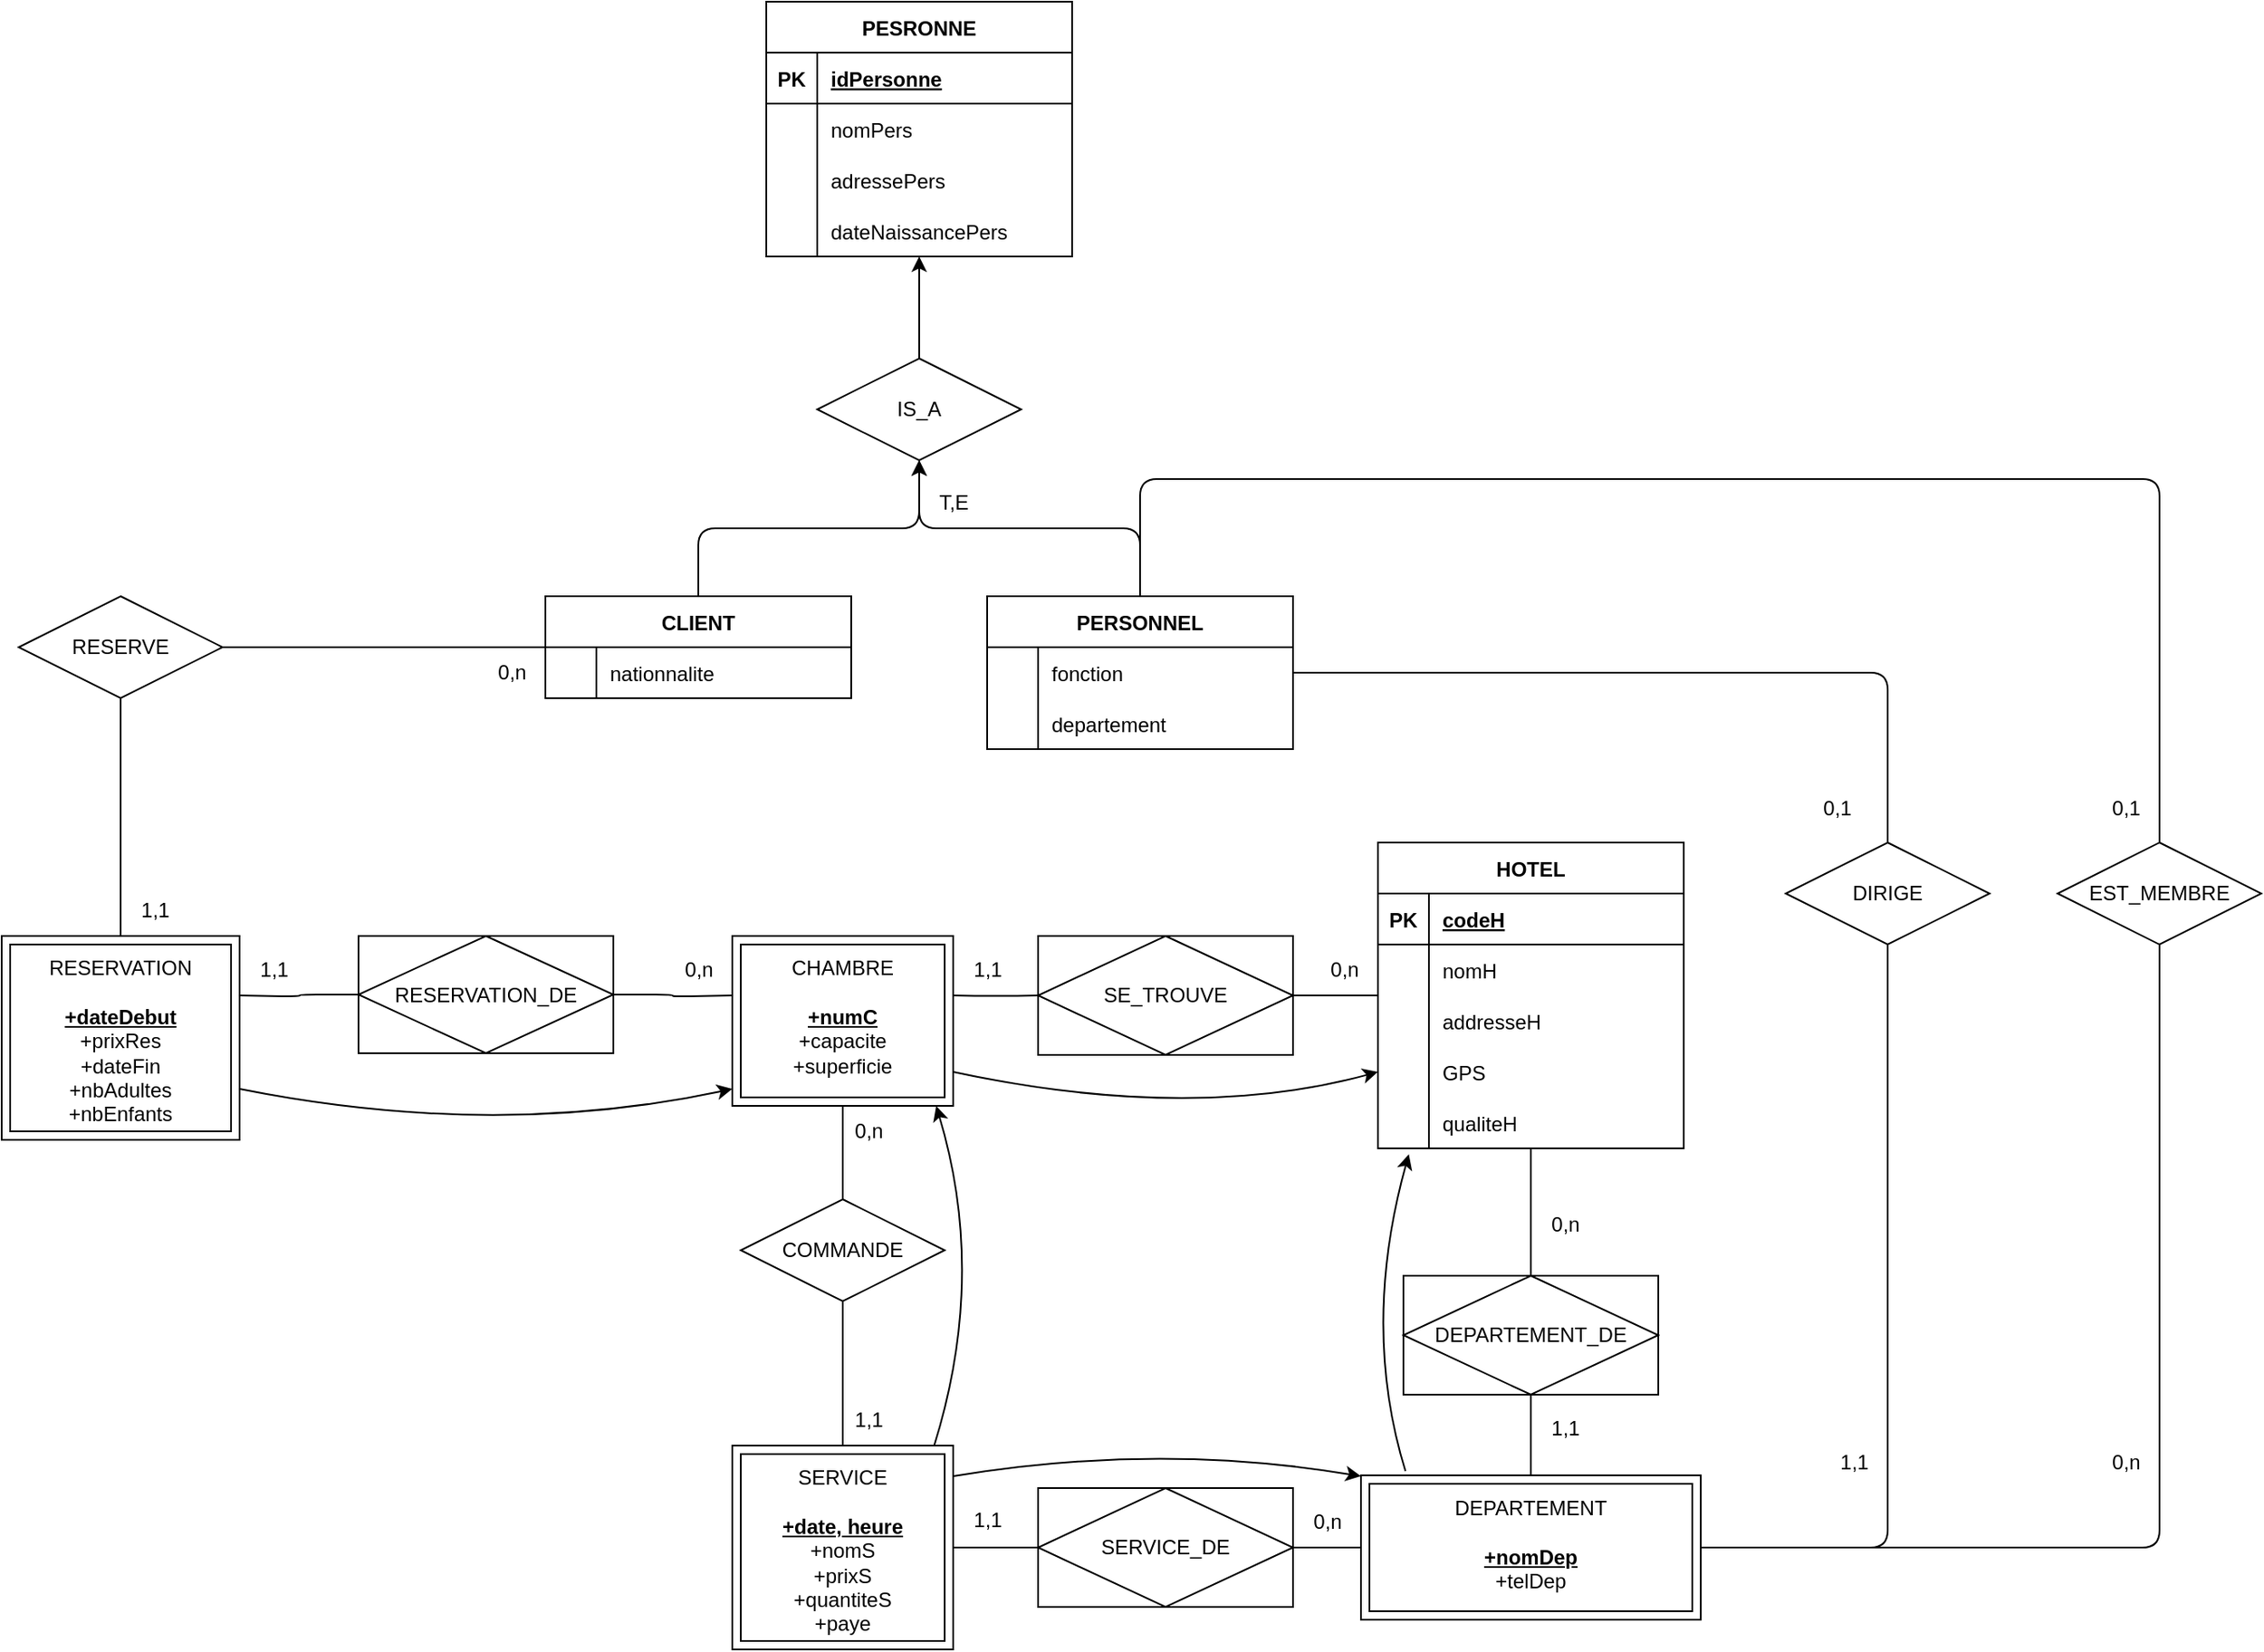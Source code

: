 <mxfile><diagram id="QWNcq-WvawGQkXCSm3Km" name="Page-1"><mxGraphModel dx="1319" dy="417" grid="1" gridSize="10" guides="1" tooltips="1" connect="1" arrows="1" fold="1" page="1" pageScale="1" pageWidth="850" pageHeight="1100" math="0" shadow="0"><root><mxCell id="0"/><mxCell id="1" parent="0"/><mxCell id="20" value="PESRONNE" style="shape=table;startSize=30;container=1;collapsible=1;childLayout=tableLayout;fixedRows=1;rowLines=0;fontStyle=1;align=center;resizeLast=1;" parent="1" vertex="1"><mxGeometry x="30" y="130" width="180" height="150" as="geometry"/></mxCell><mxCell id="21" value="" style="shape=tableRow;horizontal=0;startSize=0;swimlaneHead=0;swimlaneBody=0;fillColor=none;collapsible=0;dropTarget=0;points=[[0,0.5],[1,0.5]];portConstraint=eastwest;top=0;left=0;right=0;bottom=1;" parent="20" vertex="1"><mxGeometry y="30" width="180" height="30" as="geometry"/></mxCell><mxCell id="22" value="PK" style="shape=partialRectangle;connectable=0;fillColor=none;top=0;left=0;bottom=0;right=0;fontStyle=1;overflow=hidden;" parent="21" vertex="1"><mxGeometry width="30" height="30" as="geometry"><mxRectangle width="30" height="30" as="alternateBounds"/></mxGeometry></mxCell><mxCell id="23" value="idPersonne" style="shape=partialRectangle;connectable=0;fillColor=none;top=0;left=0;bottom=0;right=0;align=left;spacingLeft=6;fontStyle=5;overflow=hidden;" parent="21" vertex="1"><mxGeometry x="30" width="150" height="30" as="geometry"><mxRectangle width="150" height="30" as="alternateBounds"/></mxGeometry></mxCell><mxCell id="24" value="" style="shape=tableRow;horizontal=0;startSize=0;swimlaneHead=0;swimlaneBody=0;fillColor=none;collapsible=0;dropTarget=0;points=[[0,0.5],[1,0.5]];portConstraint=eastwest;top=0;left=0;right=0;bottom=0;" parent="20" vertex="1"><mxGeometry y="60" width="180" height="30" as="geometry"/></mxCell><mxCell id="25" value="" style="shape=partialRectangle;connectable=0;fillColor=none;top=0;left=0;bottom=0;right=0;editable=1;overflow=hidden;" parent="24" vertex="1"><mxGeometry width="30" height="30" as="geometry"><mxRectangle width="30" height="30" as="alternateBounds"/></mxGeometry></mxCell><mxCell id="26" value="nomPers" style="shape=partialRectangle;connectable=0;fillColor=none;top=0;left=0;bottom=0;right=0;align=left;spacingLeft=6;overflow=hidden;" parent="24" vertex="1"><mxGeometry x="30" width="150" height="30" as="geometry"><mxRectangle width="150" height="30" as="alternateBounds"/></mxGeometry></mxCell><mxCell id="27" value="" style="shape=tableRow;horizontal=0;startSize=0;swimlaneHead=0;swimlaneBody=0;fillColor=none;collapsible=0;dropTarget=0;points=[[0,0.5],[1,0.5]];portConstraint=eastwest;top=0;left=0;right=0;bottom=0;" parent="20" vertex="1"><mxGeometry y="90" width="180" height="30" as="geometry"/></mxCell><mxCell id="28" value="" style="shape=partialRectangle;connectable=0;fillColor=none;top=0;left=0;bottom=0;right=0;editable=1;overflow=hidden;" parent="27" vertex="1"><mxGeometry width="30" height="30" as="geometry"><mxRectangle width="30" height="30" as="alternateBounds"/></mxGeometry></mxCell><mxCell id="29" value="adressePers" style="shape=partialRectangle;connectable=0;fillColor=none;top=0;left=0;bottom=0;right=0;align=left;spacingLeft=6;overflow=hidden;" parent="27" vertex="1"><mxGeometry x="30" width="150" height="30" as="geometry"><mxRectangle width="150" height="30" as="alternateBounds"/></mxGeometry></mxCell><mxCell id="30" value="" style="shape=tableRow;horizontal=0;startSize=0;swimlaneHead=0;swimlaneBody=0;fillColor=none;collapsible=0;dropTarget=0;points=[[0,0.5],[1,0.5]];portConstraint=eastwest;top=0;left=0;right=0;bottom=0;" parent="20" vertex="1"><mxGeometry y="120" width="180" height="30" as="geometry"/></mxCell><mxCell id="31" value="" style="shape=partialRectangle;connectable=0;fillColor=none;top=0;left=0;bottom=0;right=0;editable=1;overflow=hidden;" parent="30" vertex="1"><mxGeometry width="30" height="30" as="geometry"><mxRectangle width="30" height="30" as="alternateBounds"/></mxGeometry></mxCell><mxCell id="32" value="dateNaissancePers" style="shape=partialRectangle;connectable=0;fillColor=none;top=0;left=0;bottom=0;right=0;align=left;spacingLeft=6;overflow=hidden;" parent="30" vertex="1"><mxGeometry x="30" width="150" height="30" as="geometry"><mxRectangle width="150" height="30" as="alternateBounds"/></mxGeometry></mxCell><mxCell id="34" style="edgeStyle=orthogonalEdgeStyle;html=1;" parent="1" source="33" target="20" edge="1"><mxGeometry relative="1" as="geometry"/></mxCell><mxCell id="33" value="IS_A" style="shape=rhombus;perimeter=rhombusPerimeter;whiteSpace=wrap;html=1;align=center;" parent="1" vertex="1"><mxGeometry x="60" y="340" width="120" height="60" as="geometry"/></mxCell><mxCell id="77" style="edgeStyle=orthogonalEdgeStyle;html=1;" parent="1" source="35" target="33" edge="1"><mxGeometry relative="1" as="geometry"/></mxCell><mxCell id="121" style="edgeStyle=orthogonalEdgeStyle;html=1;endArrow=none;endFill=0;" parent="1" source="35" target="120" edge="1"><mxGeometry relative="1" as="geometry"/></mxCell><mxCell id="35" value="CLIENT" style="shape=table;startSize=30;container=1;collapsible=1;childLayout=tableLayout;fixedRows=1;rowLines=0;fontStyle=1;align=center;resizeLast=1;" parent="1" vertex="1"><mxGeometry x="-100" y="480" width="180" height="60" as="geometry"/></mxCell><mxCell id="45" value="" style="shape=tableRow;horizontal=0;startSize=0;swimlaneHead=0;swimlaneBody=0;fillColor=none;collapsible=0;dropTarget=0;points=[[0,0.5],[1,0.5]];portConstraint=eastwest;top=0;left=0;right=0;bottom=0;" parent="35" vertex="1"><mxGeometry y="30" width="180" height="30" as="geometry"/></mxCell><mxCell id="46" value="" style="shape=partialRectangle;connectable=0;fillColor=none;top=0;left=0;bottom=0;right=0;editable=1;overflow=hidden;" parent="45" vertex="1"><mxGeometry width="30" height="30" as="geometry"><mxRectangle width="30" height="30" as="alternateBounds"/></mxGeometry></mxCell><mxCell id="47" value="nationnalite" style="shape=partialRectangle;connectable=0;fillColor=none;top=0;left=0;bottom=0;right=0;align=left;spacingLeft=6;overflow=hidden;" parent="45" vertex="1"><mxGeometry x="30" width="150" height="30" as="geometry"><mxRectangle width="150" height="30" as="alternateBounds"/></mxGeometry></mxCell><mxCell id="78" style="edgeStyle=orthogonalEdgeStyle;html=1;" parent="1" source="64" target="33" edge="1"><mxGeometry relative="1" as="geometry"/></mxCell><mxCell id="210" style="edgeStyle=orthogonalEdgeStyle;html=1;fontSize=12;endArrow=none;endFill=0;" parent="1" source="64" target="207" edge="1"><mxGeometry relative="1" as="geometry"/></mxCell><mxCell id="235" style="edgeStyle=orthogonalEdgeStyle;html=1;fontSize=12;endArrow=none;endFill=0;" parent="1" edge="1"><mxGeometry relative="1" as="geometry"><mxPoint x="250" y="481" as="sourcePoint"/><mxPoint x="850" y="626" as="targetPoint"/><Array as="points"><mxPoint x="250" y="411"/><mxPoint x="850" y="411"/></Array></mxGeometry></mxCell><mxCell id="64" value="PERSONNEL" style="shape=table;startSize=30;container=1;collapsible=1;childLayout=tableLayout;fixedRows=1;rowLines=0;fontStyle=1;align=center;resizeLast=1;" parent="1" vertex="1"><mxGeometry x="160" y="480" width="180" height="90" as="geometry"/></mxCell><mxCell id="65" value="" style="shape=tableRow;horizontal=0;startSize=0;swimlaneHead=0;swimlaneBody=0;fillColor=none;collapsible=0;dropTarget=0;points=[[0,0.5],[1,0.5]];portConstraint=eastwest;top=0;left=0;right=0;bottom=0;" parent="64" vertex="1"><mxGeometry y="30" width="180" height="30" as="geometry"/></mxCell><mxCell id="66" value="" style="shape=partialRectangle;connectable=0;fillColor=none;top=0;left=0;bottom=0;right=0;editable=1;overflow=hidden;" parent="65" vertex="1"><mxGeometry width="30" height="30" as="geometry"><mxRectangle width="30" height="30" as="alternateBounds"/></mxGeometry></mxCell><mxCell id="67" value="fonction" style="shape=partialRectangle;connectable=0;fillColor=none;top=0;left=0;bottom=0;right=0;align=left;spacingLeft=6;overflow=hidden;" parent="65" vertex="1"><mxGeometry x="30" width="150" height="30" as="geometry"><mxRectangle width="150" height="30" as="alternateBounds"/></mxGeometry></mxCell><mxCell id="74" value="" style="shape=tableRow;horizontal=0;startSize=0;swimlaneHead=0;swimlaneBody=0;fillColor=none;collapsible=0;dropTarget=0;points=[[0,0.5],[1,0.5]];portConstraint=eastwest;top=0;left=0;right=0;bottom=0;" parent="64" vertex="1"><mxGeometry y="60" width="180" height="30" as="geometry"/></mxCell><mxCell id="75" value="" style="shape=partialRectangle;connectable=0;fillColor=none;top=0;left=0;bottom=0;right=0;editable=1;overflow=hidden;" parent="74" vertex="1"><mxGeometry width="30" height="30" as="geometry"><mxRectangle width="30" height="30" as="alternateBounds"/></mxGeometry></mxCell><mxCell id="76" value="departement" style="shape=partialRectangle;connectable=0;fillColor=none;top=0;left=0;bottom=0;right=0;align=left;spacingLeft=6;overflow=hidden;" parent="74" vertex="1"><mxGeometry x="30" width="150" height="30" as="geometry"><mxRectangle width="150" height="30" as="alternateBounds"/></mxGeometry></mxCell><mxCell id="81" value="T,E" style="text;html=1;align=center;verticalAlign=middle;resizable=0;points=[];autosize=1;strokeColor=none;fillColor=none;" parent="1" vertex="1"><mxGeometry x="120" y="410" width="40" height="30" as="geometry"/></mxCell><mxCell id="183" style="edgeStyle=orthogonalEdgeStyle;curved=1;html=1;fontSize=12;endArrow=none;endFill=0;" parent="1" source="120" target="143" edge="1"><mxGeometry relative="1" as="geometry"/></mxCell><mxCell id="120" value="RESERVE" style="shape=rhombus;perimeter=rhombusPerimeter;whiteSpace=wrap;html=1;align=center;" parent="1" vertex="1"><mxGeometry x="-410" y="480" width="120" height="60" as="geometry"/></mxCell><mxCell id="189" style="edgeStyle=orthogonalEdgeStyle;curved=1;html=1;fontSize=12;endArrow=none;endFill=0;" parent="1" target="179" edge="1"><mxGeometry relative="1" as="geometry"><mxPoint x="140.0" y="715" as="sourcePoint"/></mxGeometry></mxCell><mxCell id="195" style="edgeStyle=orthogonalEdgeStyle;curved=1;html=1;fontSize=12;endArrow=none;endFill=0;" parent="1" source="141" target="194" edge="1"><mxGeometry relative="1" as="geometry"/></mxCell><mxCell id="141" value="CHAMBRE&lt;br style=&quot;font-size: 12px;&quot;&gt;&lt;br style=&quot;font-size: 12px;&quot;&gt;&lt;u&gt;&lt;b style=&quot;font-size: 12px;&quot;&gt;+numC&lt;/b&gt;&lt;br style=&quot;font-size: 12px;&quot;&gt;&lt;/u&gt;+capacite&lt;br style=&quot;font-size: 12px;&quot;&gt;+superficie" style="shape=ext;margin=3;double=1;whiteSpace=wrap;html=1;align=center;fillColor=none;verticalAlign=top;fontSize=12;" parent="1" vertex="1"><mxGeometry x="10" y="680" width="130" height="100" as="geometry"/></mxCell><mxCell id="145" style="edgeStyle=orthogonalEdgeStyle;html=1;fontSize=12;endArrow=none;endFill=0;" parent="1" target="144" edge="1"><mxGeometry relative="1" as="geometry"><mxPoint x="-280" y="715.059" as="sourcePoint"/></mxGeometry></mxCell><mxCell id="143" value="RESERVATION&lt;br style=&quot;font-size: 12px;&quot;&gt;&lt;br style=&quot;font-size: 12px;&quot;&gt;&lt;b style=&quot;font-size: 12px;&quot;&gt;&lt;u&gt;+dateDebut&lt;/u&gt;&lt;/b&gt;&lt;br style=&quot;font-size: 12px;&quot;&gt;+prixRes&lt;br style=&quot;font-size: 12px;&quot;&gt;+dateFin&lt;br&gt;+nbAdultes&lt;br&gt;+nbEnfants" style="shape=ext;margin=3;double=1;whiteSpace=wrap;html=1;align=center;fillColor=none;verticalAlign=top;fontSize=12;" parent="1" vertex="1"><mxGeometry x="-420" y="680" width="140" height="120" as="geometry"/></mxCell><mxCell id="146" style="edgeStyle=orthogonalEdgeStyle;html=1;fontSize=12;endArrow=none;endFill=0;" parent="1" source="144" edge="1"><mxGeometry relative="1" as="geometry"><mxPoint x="10" y="715.059" as="targetPoint"/></mxGeometry></mxCell><mxCell id="144" value="RESERVATION_DE" style="shape=associativeEntity;whiteSpace=wrap;html=1;align=center;fontSize=12;fillColor=none;" parent="1" vertex="1"><mxGeometry x="-210" y="680" width="150" height="69" as="geometry"/></mxCell><mxCell id="154" value="HOTEL" style="shape=table;startSize=30;container=1;collapsible=1;childLayout=tableLayout;fixedRows=1;rowLines=0;fontStyle=1;align=center;resizeLast=1;" parent="1" vertex="1"><mxGeometry x="390" y="625" width="180" height="180" as="geometry"/></mxCell><mxCell id="155" value="" style="shape=tableRow;horizontal=0;startSize=0;swimlaneHead=0;swimlaneBody=0;fillColor=none;collapsible=0;dropTarget=0;points=[[0,0.5],[1,0.5]];portConstraint=eastwest;top=0;left=0;right=0;bottom=1;" parent="154" vertex="1"><mxGeometry y="30" width="180" height="30" as="geometry"/></mxCell><mxCell id="156" value="PK" style="shape=partialRectangle;connectable=0;fillColor=none;top=0;left=0;bottom=0;right=0;fontStyle=1;overflow=hidden;" parent="155" vertex="1"><mxGeometry width="30" height="30" as="geometry"><mxRectangle width="30" height="30" as="alternateBounds"/></mxGeometry></mxCell><mxCell id="157" value="codeH" style="shape=partialRectangle;connectable=0;fillColor=none;top=0;left=0;bottom=0;right=0;align=left;spacingLeft=6;fontStyle=5;overflow=hidden;" parent="155" vertex="1"><mxGeometry x="30" width="150" height="30" as="geometry"><mxRectangle width="150" height="30" as="alternateBounds"/></mxGeometry></mxCell><mxCell id="158" value="" style="shape=tableRow;horizontal=0;startSize=0;swimlaneHead=0;swimlaneBody=0;fillColor=none;collapsible=0;dropTarget=0;points=[[0,0.5],[1,0.5]];portConstraint=eastwest;top=0;left=0;right=0;bottom=0;" parent="154" vertex="1"><mxGeometry y="60" width="180" height="30" as="geometry"/></mxCell><mxCell id="159" value="" style="shape=partialRectangle;connectable=0;fillColor=none;top=0;left=0;bottom=0;right=0;editable=1;overflow=hidden;" parent="158" vertex="1"><mxGeometry width="30" height="30" as="geometry"><mxRectangle width="30" height="30" as="alternateBounds"/></mxGeometry></mxCell><mxCell id="160" value="nomH" style="shape=partialRectangle;connectable=0;fillColor=none;top=0;left=0;bottom=0;right=0;align=left;spacingLeft=6;overflow=hidden;" parent="158" vertex="1"><mxGeometry x="30" width="150" height="30" as="geometry"><mxRectangle width="150" height="30" as="alternateBounds"/></mxGeometry></mxCell><mxCell id="161" value="" style="shape=tableRow;horizontal=0;startSize=0;swimlaneHead=0;swimlaneBody=0;fillColor=none;collapsible=0;dropTarget=0;points=[[0,0.5],[1,0.5]];portConstraint=eastwest;top=0;left=0;right=0;bottom=0;" parent="154" vertex="1"><mxGeometry y="90" width="180" height="30" as="geometry"/></mxCell><mxCell id="162" value="" style="shape=partialRectangle;connectable=0;fillColor=none;top=0;left=0;bottom=0;right=0;editable=1;overflow=hidden;" parent="161" vertex="1"><mxGeometry width="30" height="30" as="geometry"><mxRectangle width="30" height="30" as="alternateBounds"/></mxGeometry></mxCell><mxCell id="163" value="addresseH" style="shape=partialRectangle;connectable=0;fillColor=none;top=0;left=0;bottom=0;right=0;align=left;spacingLeft=6;overflow=hidden;" parent="161" vertex="1"><mxGeometry x="30" width="150" height="30" as="geometry"><mxRectangle width="150" height="30" as="alternateBounds"/></mxGeometry></mxCell><mxCell id="164" value="" style="shape=tableRow;horizontal=0;startSize=0;swimlaneHead=0;swimlaneBody=0;fillColor=none;collapsible=0;dropTarget=0;points=[[0,0.5],[1,0.5]];portConstraint=eastwest;top=0;left=0;right=0;bottom=0;" parent="154" vertex="1"><mxGeometry y="120" width="180" height="30" as="geometry"/></mxCell><mxCell id="165" value="" style="shape=partialRectangle;connectable=0;fillColor=none;top=0;left=0;bottom=0;right=0;editable=1;overflow=hidden;" parent="164" vertex="1"><mxGeometry width="30" height="30" as="geometry"><mxRectangle width="30" height="30" as="alternateBounds"/></mxGeometry></mxCell><mxCell id="166" value="GPS" style="shape=partialRectangle;connectable=0;fillColor=none;top=0;left=0;bottom=0;right=0;align=left;spacingLeft=6;overflow=hidden;" parent="164" vertex="1"><mxGeometry x="30" width="150" height="30" as="geometry"><mxRectangle width="150" height="30" as="alternateBounds"/></mxGeometry></mxCell><mxCell id="173" value="" style="shape=tableRow;horizontal=0;startSize=0;swimlaneHead=0;swimlaneBody=0;fillColor=none;collapsible=0;dropTarget=0;points=[[0,0.5],[1,0.5]];portConstraint=eastwest;top=0;left=0;right=0;bottom=0;" parent="154" vertex="1"><mxGeometry y="150" width="180" height="30" as="geometry"/></mxCell><mxCell id="174" value="" style="shape=partialRectangle;connectable=0;fillColor=none;top=0;left=0;bottom=0;right=0;editable=1;overflow=hidden;" parent="173" vertex="1"><mxGeometry width="30" height="30" as="geometry"><mxRectangle width="30" height="30" as="alternateBounds"/></mxGeometry></mxCell><mxCell id="175" value="qualiteH" style="shape=partialRectangle;connectable=0;fillColor=none;top=0;left=0;bottom=0;right=0;align=left;spacingLeft=6;overflow=hidden;" parent="173" vertex="1"><mxGeometry x="30" width="150" height="30" as="geometry"><mxRectangle width="150" height="30" as="alternateBounds"/></mxGeometry></mxCell><mxCell id="191" style="edgeStyle=orthogonalEdgeStyle;curved=1;html=1;fontSize=12;endArrow=none;endFill=0;" parent="1" source="179" edge="1"><mxGeometry relative="1" as="geometry"><mxPoint x="390.0" y="715" as="targetPoint"/></mxGeometry></mxCell><mxCell id="179" value="SE_TROUVE" style="shape=associativeEntity;whiteSpace=wrap;html=1;align=center;fontSize=12;fillColor=none;" parent="1" vertex="1"><mxGeometry x="190" y="680" width="150" height="70" as="geometry"/></mxCell><mxCell id="192" value="" style="endArrow=classic;html=1;fontSize=12;curved=1;" parent="1" edge="1"><mxGeometry width="50" height="50" relative="1" as="geometry"><mxPoint x="-280" y="770" as="sourcePoint"/><mxPoint x="10" y="770" as="targetPoint"/><Array as="points"><mxPoint x="-130" y="800"/></Array></mxGeometry></mxCell><mxCell id="193" value="" style="endArrow=classic;html=1;fontSize=12;curved=1;" parent="1" edge="1"><mxGeometry width="50" height="50" relative="1" as="geometry"><mxPoint x="140" y="760" as="sourcePoint"/><mxPoint x="390" y="760" as="targetPoint"/><Array as="points"><mxPoint x="280" y="790"/></Array></mxGeometry></mxCell><mxCell id="197" style="edgeStyle=orthogonalEdgeStyle;curved=1;html=1;fontSize=12;endArrow=none;endFill=0;" parent="1" source="194" target="196" edge="1"><mxGeometry relative="1" as="geometry"/></mxCell><mxCell id="194" value="COMMANDE" style="shape=rhombus;perimeter=rhombusPerimeter;whiteSpace=wrap;html=1;align=center;" parent="1" vertex="1"><mxGeometry x="15" y="835" width="120" height="60" as="geometry"/></mxCell><mxCell id="201" style="edgeStyle=orthogonalEdgeStyle;curved=1;html=1;fontSize=12;endArrow=none;endFill=0;" parent="1" source="196" target="198" edge="1"><mxGeometry relative="1" as="geometry"/></mxCell><mxCell id="196" value="SERVICE&lt;br&gt;&lt;br style=&quot;font-size: 12px;&quot;&gt;&lt;u&gt;&lt;b style=&quot;font-size: 12px;&quot;&gt;+date, heure&lt;/b&gt;&lt;br style=&quot;font-size: 12px;&quot;&gt;&lt;/u&gt;+nomS&lt;br&gt;+prixS&lt;br style=&quot;font-size: 12px;&quot;&gt;+quantiteS&lt;br&gt;+paye" style="shape=ext;margin=3;double=1;whiteSpace=wrap;html=1;align=center;fillColor=none;verticalAlign=top;fontSize=12;" parent="1" vertex="1"><mxGeometry x="10" y="980" width="130" height="120" as="geometry"/></mxCell><mxCell id="202" style="edgeStyle=orthogonalEdgeStyle;curved=1;html=1;fontSize=12;endArrow=none;endFill=0;" parent="1" source="198" target="199" edge="1"><mxGeometry relative="1" as="geometry"/></mxCell><mxCell id="198" value="SERVICE_DE" style="shape=associativeEntity;whiteSpace=wrap;html=1;align=center;fontSize=12;fillColor=none;" parent="1" vertex="1"><mxGeometry x="190" y="1005" width="150" height="70" as="geometry"/></mxCell><mxCell id="199" value="DEPARTEMENT&lt;br&gt;&lt;br style=&quot;font-size: 12px;&quot;&gt;&lt;u&gt;&lt;b style=&quot;font-size: 12px;&quot;&gt;+nomDep&lt;/b&gt;&lt;/u&gt;&lt;br style=&quot;font-size: 12px;&quot;&gt;+telDep" style="shape=ext;margin=3;double=1;whiteSpace=wrap;html=1;align=center;fillColor=none;verticalAlign=top;fontSize=12;" parent="1" vertex="1"><mxGeometry x="380" y="997.5" width="200" height="85" as="geometry"/></mxCell><mxCell id="205" style="edgeStyle=orthogonalEdgeStyle;curved=1;html=1;fontSize=12;endArrow=none;endFill=0;" parent="1" source="203" target="154" edge="1"><mxGeometry relative="1" as="geometry"/></mxCell><mxCell id="206" style="edgeStyle=orthogonalEdgeStyle;curved=1;html=1;fontSize=12;endArrow=none;endFill=0;" parent="1" source="203" target="199" edge="1"><mxGeometry relative="1" as="geometry"/></mxCell><mxCell id="203" value="DEPARTEMENT_DE" style="shape=associativeEntity;whiteSpace=wrap;html=1;align=center;fontSize=12;fillColor=none;" parent="1" vertex="1"><mxGeometry x="405" y="880" width="150" height="70" as="geometry"/></mxCell><mxCell id="211" style="edgeStyle=orthogonalEdgeStyle;html=1;fontSize=12;endArrow=none;endFill=0;" parent="1" source="207" target="199" edge="1"><mxGeometry relative="1" as="geometry"><Array as="points"><mxPoint x="690" y="1040"/></Array></mxGeometry></mxCell><mxCell id="207" value="DIRIGE" style="shape=rhombus;perimeter=rhombusPerimeter;whiteSpace=wrap;html=1;align=center;" parent="1" vertex="1"><mxGeometry x="630" y="625" width="120" height="60" as="geometry"/></mxCell><mxCell id="212" style="edgeStyle=orthogonalEdgeStyle;html=1;fontSize=12;endArrow=none;endFill=0;" parent="1" source="208" target="199" edge="1"><mxGeometry relative="1" as="geometry"><Array as="points"><mxPoint x="850" y="1040"/></Array></mxGeometry></mxCell><mxCell id="208" value="EST_MEMBRE" style="shape=rhombus;perimeter=rhombusPerimeter;whiteSpace=wrap;html=1;align=center;" parent="1" vertex="1"><mxGeometry x="790" y="625" width="120" height="60" as="geometry"/></mxCell><mxCell id="213" value="" style="endArrow=classic;html=1;fontSize=12;curved=1;entryX=0.101;entryY=1.115;entryDx=0;entryDy=0;entryPerimeter=0;exitX=0.131;exitY=-0.029;exitDx=0;exitDy=0;exitPerimeter=0;" parent="1" edge="1" target="173" source="199"><mxGeometry width="50" height="50" relative="1" as="geometry"><mxPoint x="400" y="985" as="sourcePoint"/><mxPoint x="400" y="835" as="targetPoint"/><Array as="points"><mxPoint x="380" y="910"/></Array></mxGeometry></mxCell><mxCell id="214" value="" style="endArrow=classic;html=1;fontSize=12;curved=1;" parent="1" edge="1"><mxGeometry width="50" height="50" relative="1" as="geometry"><mxPoint x="140" y="998" as="sourcePoint"/><mxPoint x="380" y="998" as="targetPoint"/><Array as="points"><mxPoint x="260" y="978"/></Array></mxGeometry></mxCell><mxCell id="215" value="" style="endArrow=classic;html=1;fontSize=12;curved=1;entryX=1;entryY=1;entryDx=0;entryDy=0;" parent="1" edge="1"><mxGeometry width="50" height="50" relative="1" as="geometry"><mxPoint x="128.82" y="980" as="sourcePoint"/><mxPoint x="130" y="780" as="targetPoint"/><Array as="points"><mxPoint x="160" y="880"/></Array></mxGeometry></mxCell><mxCell id="219" value="0,n" style="text;html=1;align=center;verticalAlign=middle;resizable=0;points=[];autosize=1;strokeColor=none;fillColor=none;" parent="1" vertex="1"><mxGeometry x="-140" y="510" width="40" height="30" as="geometry"/></mxCell><mxCell id="221" value="1,1" style="text;html=1;align=center;verticalAlign=middle;resizable=0;points=[];autosize=1;strokeColor=none;fillColor=none;" parent="1" vertex="1"><mxGeometry x="-350" y="650" width="40" height="30" as="geometry"/></mxCell><mxCell id="222" value="1,1" style="text;html=1;align=center;verticalAlign=middle;resizable=0;points=[];autosize=1;strokeColor=none;fillColor=none;" parent="1" vertex="1"><mxGeometry x="-280" y="685" width="40" height="30" as="geometry"/></mxCell><mxCell id="223" value="0,n" style="text;html=1;align=center;verticalAlign=middle;resizable=0;points=[];autosize=1;strokeColor=none;fillColor=none;" parent="1" vertex="1"><mxGeometry x="-30" y="685" width="40" height="30" as="geometry"/></mxCell><mxCell id="224" value="1,1" style="text;html=1;align=center;verticalAlign=middle;resizable=0;points=[];autosize=1;strokeColor=none;fillColor=none;" parent="1" vertex="1"><mxGeometry x="140" y="685" width="40" height="30" as="geometry"/></mxCell><mxCell id="225" value="0,n" style="text;html=1;align=center;verticalAlign=middle;resizable=0;points=[];autosize=1;strokeColor=none;fillColor=none;" parent="1" vertex="1"><mxGeometry x="350" y="685" width="40" height="30" as="geometry"/></mxCell><mxCell id="226" value="0,n" style="text;html=1;align=center;verticalAlign=middle;resizable=0;points=[];autosize=1;strokeColor=none;fillColor=none;" parent="1" vertex="1"><mxGeometry x="70" y="780" width="40" height="30" as="geometry"/></mxCell><mxCell id="227" value="1,1" style="text;html=1;align=center;verticalAlign=middle;resizable=0;points=[];autosize=1;strokeColor=none;fillColor=none;" parent="1" vertex="1"><mxGeometry x="70" y="950" width="40" height="30" as="geometry"/></mxCell><mxCell id="228" value="1,1" style="text;html=1;align=center;verticalAlign=middle;resizable=0;points=[];autosize=1;strokeColor=none;fillColor=none;" parent="1" vertex="1"><mxGeometry x="140" y="1009" width="40" height="30" as="geometry"/></mxCell><mxCell id="229" value="0,n" style="text;html=1;align=center;verticalAlign=middle;resizable=0;points=[];autosize=1;strokeColor=none;fillColor=none;" parent="1" vertex="1"><mxGeometry x="340" y="1010" width="40" height="30" as="geometry"/></mxCell><mxCell id="230" value="1,1" style="text;html=1;align=center;verticalAlign=middle;resizable=0;points=[];autosize=1;strokeColor=none;fillColor=none;" parent="1" vertex="1"><mxGeometry x="480" y="955" width="40" height="30" as="geometry"/></mxCell><mxCell id="231" value="0,n" style="text;html=1;align=center;verticalAlign=middle;resizable=0;points=[];autosize=1;strokeColor=none;fillColor=none;" parent="1" vertex="1"><mxGeometry x="480" y="835" width="40" height="30" as="geometry"/></mxCell><mxCell id="232" value="1,1" style="text;html=1;align=center;verticalAlign=middle;resizable=0;points=[];autosize=1;strokeColor=none;fillColor=none;" parent="1" vertex="1"><mxGeometry x="650" y="975" width="40" height="30" as="geometry"/></mxCell><mxCell id="233" value="0,n" style="text;html=1;align=center;verticalAlign=middle;resizable=0;points=[];autosize=1;strokeColor=none;fillColor=none;" parent="1" vertex="1"><mxGeometry x="810" y="975" width="40" height="30" as="geometry"/></mxCell><mxCell id="234" value="0,1" style="text;html=1;align=center;verticalAlign=middle;resizable=0;points=[];autosize=1;strokeColor=none;fillColor=none;" parent="1" vertex="1"><mxGeometry x="640" y="590" width="40" height="30" as="geometry"/></mxCell><mxCell id="236" value="0,1" style="text;html=1;align=center;verticalAlign=middle;resizable=0;points=[];autosize=1;strokeColor=none;fillColor=none;" parent="1" vertex="1"><mxGeometry x="810" y="590" width="40" height="30" as="geometry"/></mxCell></root></mxGraphModel></diagram></mxfile>